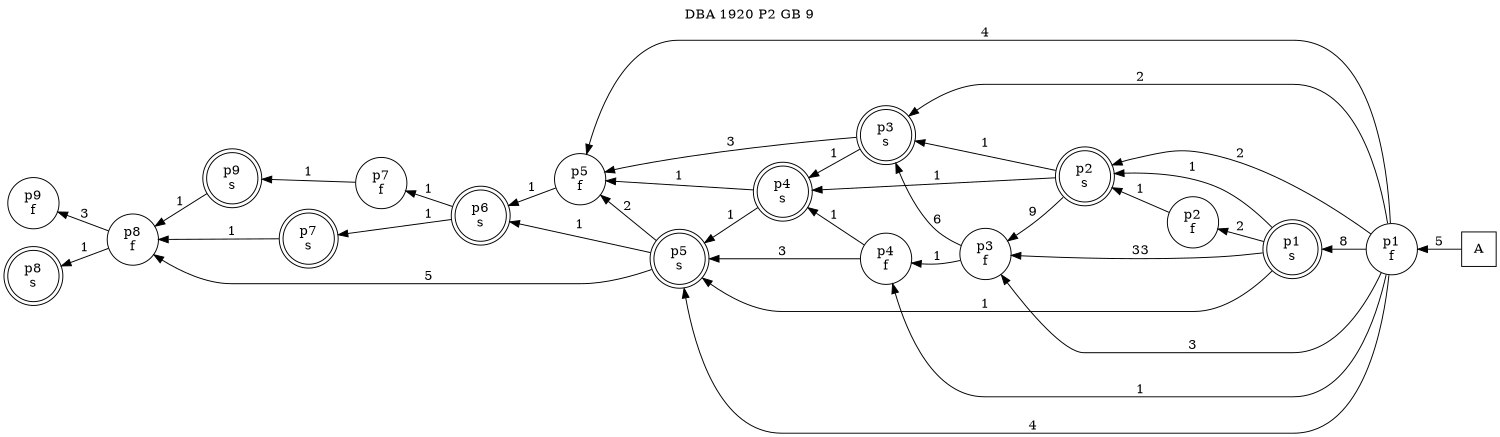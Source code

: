 digraph DBA_1920_P2_GB_9_GOOD {
labelloc="tl"
label= " DBA 1920 P2 GB 9 "
rankdir="RL";
graph [ size=" 10 , 10 !"]

"A" [shape="square" label="A"]
"p1_f" [shape="circle" label="p1
f"]
"p1_s" [shape="doublecircle" label="p1
s"]
"p2_f" [shape="circle" label="p2
f"]
"p2_s" [shape="doublecircle" label="p2
s"]
"p3_f" [shape="circle" label="p3
f"]
"p3_s" [shape="doublecircle" label="p3
s"]
"p4_f" [shape="circle" label="p4
f"]
"p4_s" [shape="doublecircle" label="p4
s"]
"p5_f" [shape="circle" label="p5
f"]
"p5_s" [shape="doublecircle" label="p5
s"]
"p6_s" [shape="doublecircle" label="p6
s"]
"p7_s" [shape="doublecircle" label="p7
s"]
"p8_f" [shape="circle" label="p8
f"]
"p7_f" [shape="circle" label="p7
f"]
"p9_s" [shape="doublecircle" label="p9
s"]
"p9_f" [shape="circle" label="p9
f"]
"p8_s" [shape="doublecircle" label="p8
s"]
"A" -> "p1_f" [ label=5]
"p1_f" -> "p1_s" [ label=8]
"p1_f" -> "p2_s" [ label=2]
"p1_f" -> "p3_f" [ label=3]
"p1_f" -> "p3_s" [ label=2]
"p1_f" -> "p4_f" [ label=1]
"p1_f" -> "p5_f" [ label=4]
"p1_f" -> "p5_s" [ label=4]
"p1_s" -> "p2_f" [ label=2]
"p1_s" -> "p2_s" [ label=1]
"p1_s" -> "p3_f" [ label=33]
"p1_s" -> "p5_s" [ label=1]
"p2_f" -> "p2_s" [ label=1]
"p2_s" -> "p3_f" [ label=9]
"p2_s" -> "p3_s" [ label=1]
"p2_s" -> "p4_s" [ label=1]
"p3_f" -> "p3_s" [ label=6]
"p3_f" -> "p4_f" [ label=1]
"p3_s" -> "p4_s" [ label=1]
"p3_s" -> "p5_f" [ label=3]
"p4_f" -> "p4_s" [ label=1]
"p4_f" -> "p5_s" [ label=3]
"p4_s" -> "p5_f" [ label=1]
"p4_s" -> "p5_s" [ label=1]
"p5_f" -> "p6_s" [ label=1]
"p5_s" -> "p5_f" [ label=2]
"p5_s" -> "p6_s" [ label=1]
"p5_s" -> "p8_f" [ label=5]
"p6_s" -> "p7_s" [ label=1]
"p6_s" -> "p7_f" [ label=1]
"p7_s" -> "p8_f" [ label=1]
"p8_f" -> "p9_f" [ label=3]
"p8_f" -> "p8_s" [ label=1]
"p7_f" -> "p9_s" [ label=1]
"p9_s" -> "p8_f" [ label=1]
}
